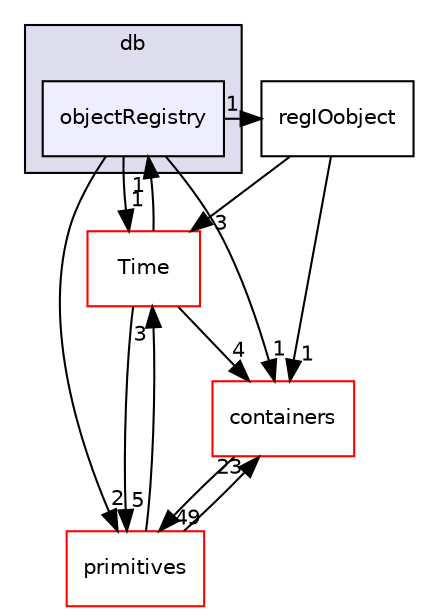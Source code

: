 digraph "src/OpenFOAM/db/objectRegistry" {
  bgcolor=transparent;
  compound=true
  node [ fontsize="10", fontname="Helvetica"];
  edge [ labelfontsize="10", labelfontname="Helvetica"];
  subgraph clusterdir_63c634f7a7cfd679ac26c67fb30fc32f {
    graph [ bgcolor="#ddddee", pencolor="black", label="db" fontname="Helvetica", fontsize="10", URL="dir_63c634f7a7cfd679ac26c67fb30fc32f.html"]
  dir_f80fc3e4842cbab48cb780bc6e6d033e [shape=box, label="objectRegistry", style="filled", fillcolor="#eeeeff", pencolor="black", URL="dir_f80fc3e4842cbab48cb780bc6e6d033e.html"];
  }
  dir_ec5b63092fb55ef516ddf05b3841c89d [shape=box label="Time" color="red" URL="dir_ec5b63092fb55ef516ddf05b3841c89d.html"];
  dir_19d0872053bde092be81d7fe3f56cbf7 [shape=box label="containers" color="red" URL="dir_19d0872053bde092be81d7fe3f56cbf7.html"];
  dir_3e50f45338116b169052b428016851aa [shape=box label="primitives" color="red" URL="dir_3e50f45338116b169052b428016851aa.html"];
  dir_bb2890f68b7fdb7b322b02b8256df6db [shape=box label="regIOobject" URL="dir_bb2890f68b7fdb7b322b02b8256df6db.html"];
  dir_ec5b63092fb55ef516ddf05b3841c89d->dir_19d0872053bde092be81d7fe3f56cbf7 [headlabel="4", labeldistance=1.5 headhref="dir_002043_001934.html"];
  dir_ec5b63092fb55ef516ddf05b3841c89d->dir_f80fc3e4842cbab48cb780bc6e6d033e [headlabel="1", labeldistance=1.5 headhref="dir_002043_002038.html"];
  dir_ec5b63092fb55ef516ddf05b3841c89d->dir_3e50f45338116b169052b428016851aa [headlabel="5", labeldistance=1.5 headhref="dir_002043_002358.html"];
  dir_19d0872053bde092be81d7fe3f56cbf7->dir_3e50f45338116b169052b428016851aa [headlabel="49", labeldistance=1.5 headhref="dir_001934_002358.html"];
  dir_f80fc3e4842cbab48cb780bc6e6d033e->dir_ec5b63092fb55ef516ddf05b3841c89d [headlabel="1", labeldistance=1.5 headhref="dir_002038_002043.html"];
  dir_f80fc3e4842cbab48cb780bc6e6d033e->dir_19d0872053bde092be81d7fe3f56cbf7 [headlabel="1", labeldistance=1.5 headhref="dir_002038_001934.html"];
  dir_f80fc3e4842cbab48cb780bc6e6d033e->dir_3e50f45338116b169052b428016851aa [headlabel="2", labeldistance=1.5 headhref="dir_002038_002358.html"];
  dir_f80fc3e4842cbab48cb780bc6e6d033e->dir_bb2890f68b7fdb7b322b02b8256df6db [headlabel="1", labeldistance=1.5 headhref="dir_002038_002039.html"];
  dir_3e50f45338116b169052b428016851aa->dir_ec5b63092fb55ef516ddf05b3841c89d [headlabel="3", labeldistance=1.5 headhref="dir_002358_002043.html"];
  dir_3e50f45338116b169052b428016851aa->dir_19d0872053bde092be81d7fe3f56cbf7 [headlabel="23", labeldistance=1.5 headhref="dir_002358_001934.html"];
  dir_bb2890f68b7fdb7b322b02b8256df6db->dir_ec5b63092fb55ef516ddf05b3841c89d [headlabel="3", labeldistance=1.5 headhref="dir_002039_002043.html"];
  dir_bb2890f68b7fdb7b322b02b8256df6db->dir_19d0872053bde092be81d7fe3f56cbf7 [headlabel="1", labeldistance=1.5 headhref="dir_002039_001934.html"];
}
